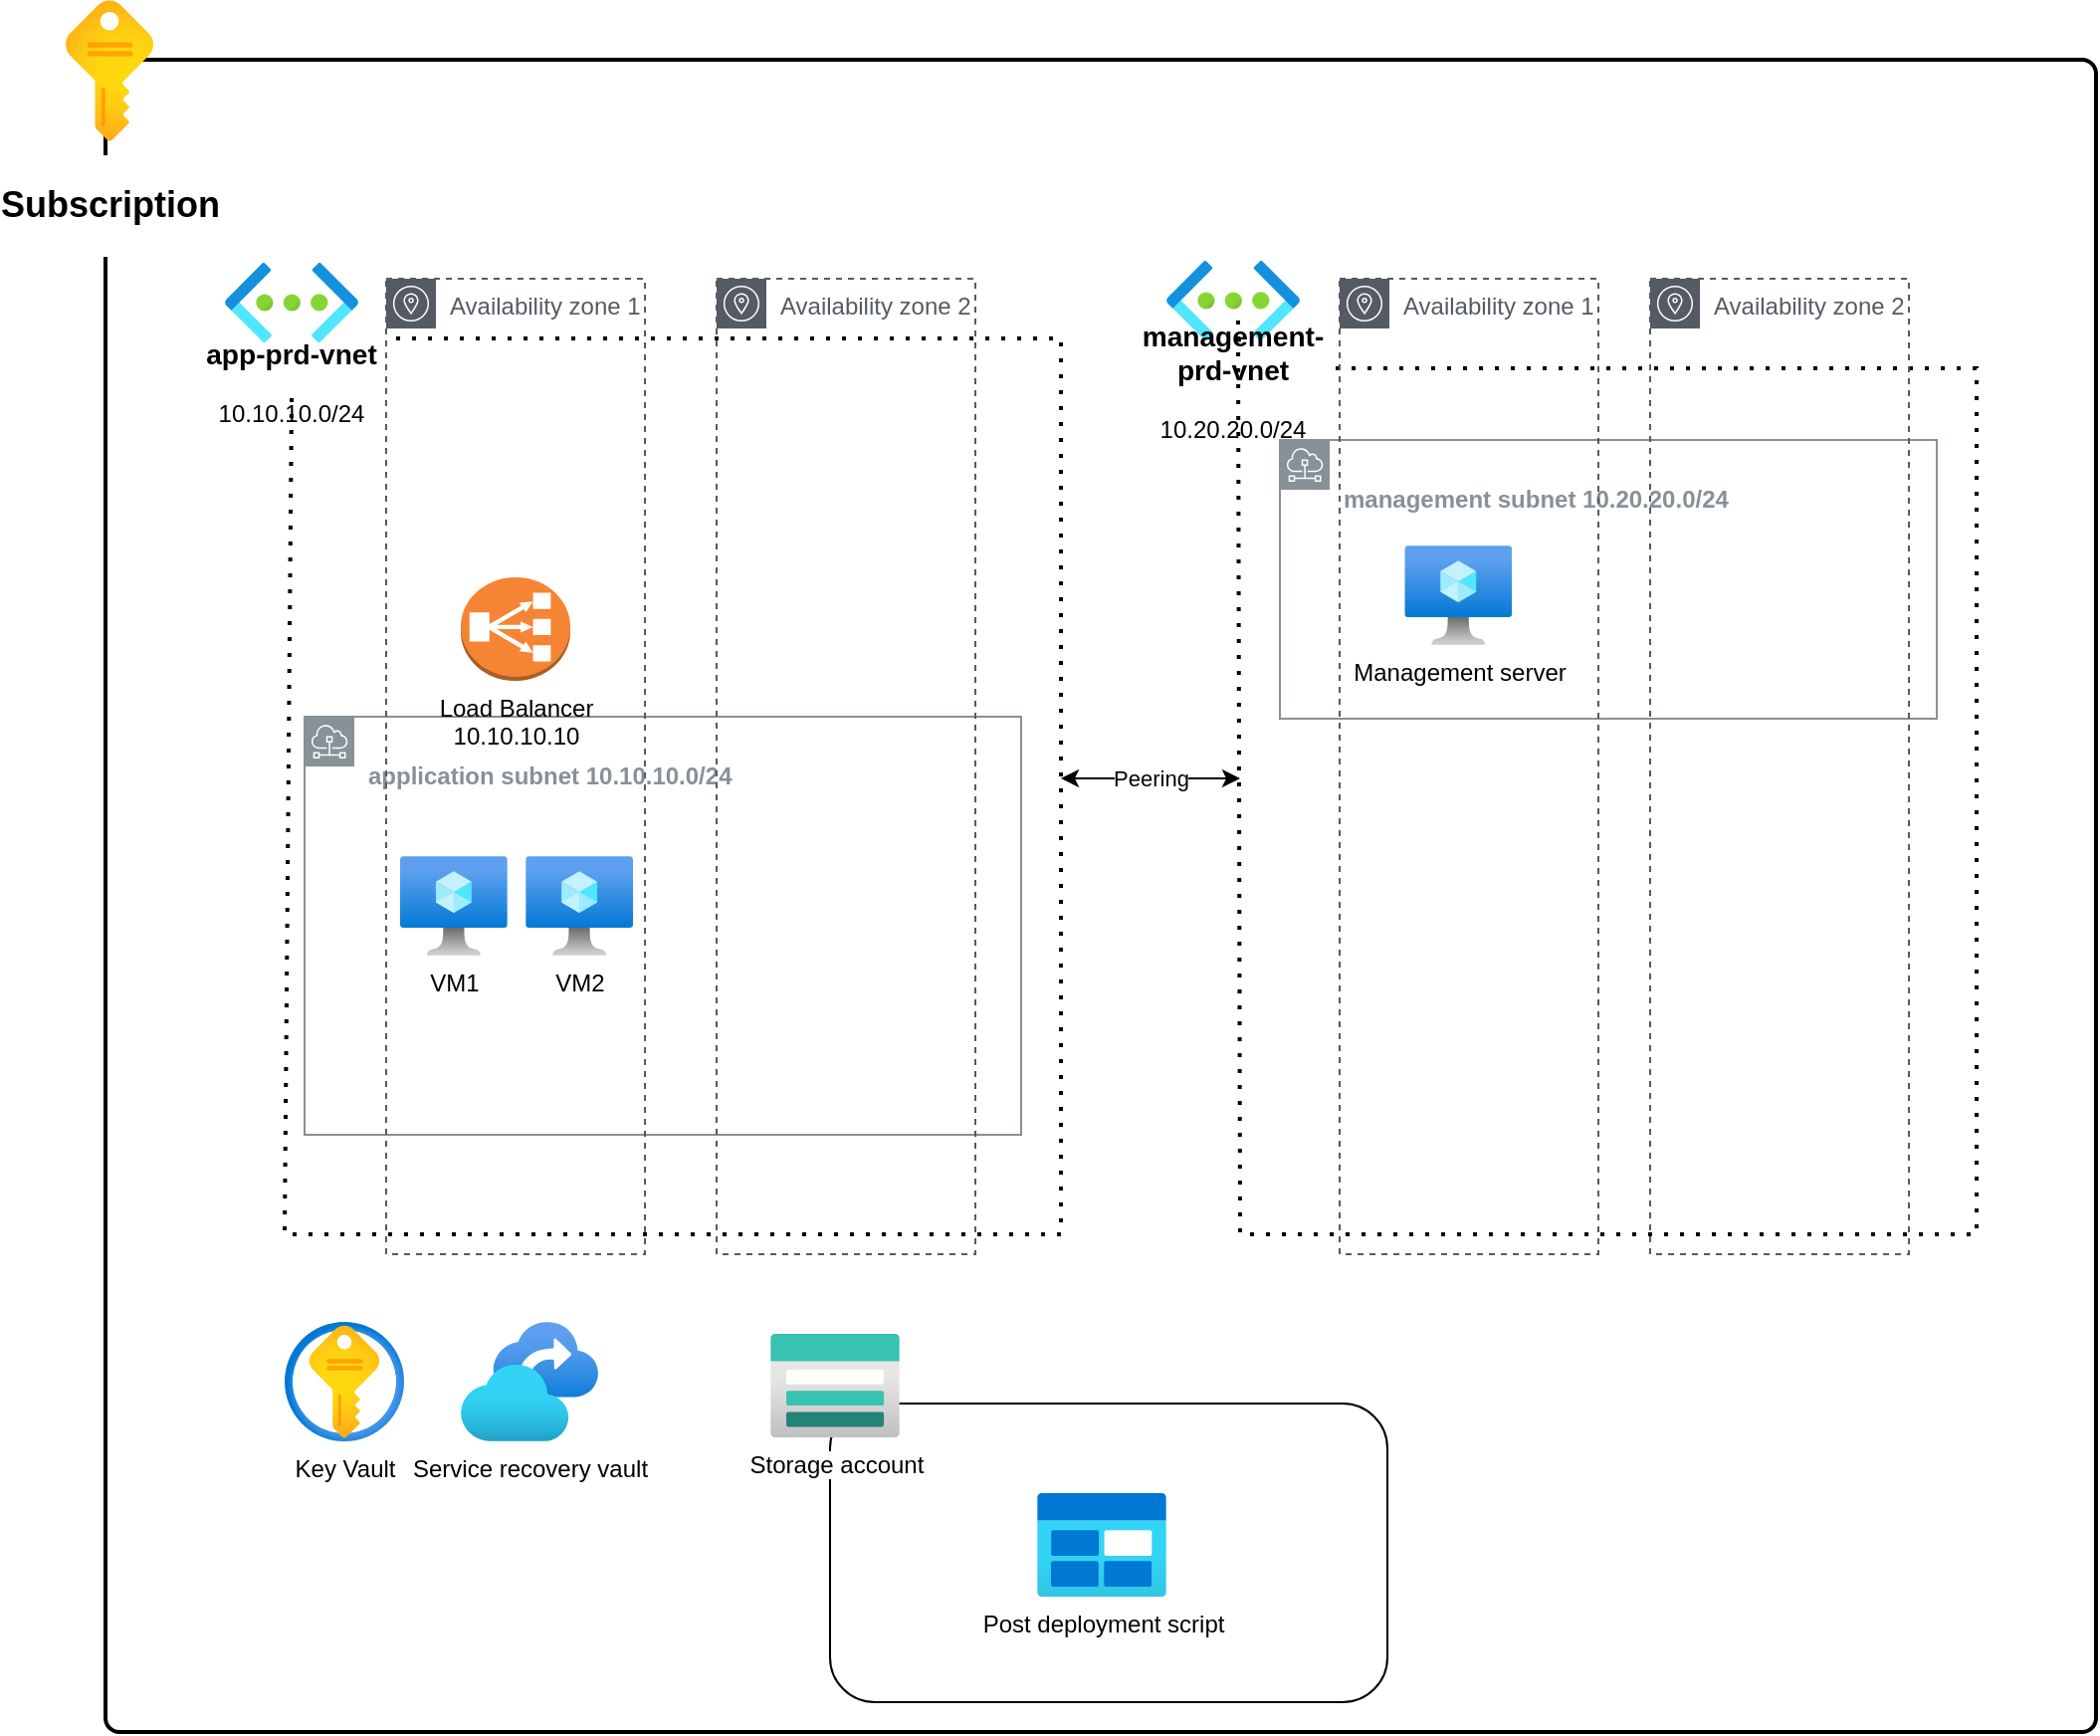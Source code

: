 <mxfile>
    <diagram name="Page-1" id="cYlu6envv1czvwRp3Ll9">
        <mxGraphModel dx="1408" dy="508" grid="1" gridSize="10" guides="1" tooltips="0" connect="1" arrows="1" fold="1" page="0" pageScale="1" pageWidth="827" pageHeight="1169" math="0" shadow="0">
            <root>
                <mxCell id="0"/>
                <mxCell id="1" parent="0"/>
                <mxCell id="RFbAg6HDRsfOQvqRXKBl-13" value="" style="rounded=1;whiteSpace=wrap;html=1;absoluteArcSize=1;arcSize=14;strokeWidth=2;" parent="1" vertex="1">
                    <mxGeometry x="-190" y="60" width="1000" height="840" as="geometry"/>
                </mxCell>
                <mxCell id="RFbAg6HDRsfOQvqRXKBl-3" value="&lt;h4&gt;application subnet 10.10.10.0/24&lt;/h4&gt;" style="sketch=0;outlineConnect=0;gradientColor=none;html=1;whiteSpace=wrap;fontSize=12;fontStyle=0;shape=mxgraph.aws4.group;grIcon=mxgraph.aws4.group_subnet;strokeColor=#879196;fillColor=none;verticalAlign=top;align=left;spacingLeft=30;fontColor=#879196;dashed=0;" parent="1" vertex="1">
                    <mxGeometry x="-90" y="390" width="360" height="210" as="geometry"/>
                </mxCell>
                <mxCell id="RFbAg6HDRsfOQvqRXKBl-2" value="" style="image;aspect=fixed;html=1;points=[];align=center;fontSize=12;image=img/lib/azure2/networking/Virtual_Networks.svg;" parent="1" vertex="1">
                    <mxGeometry x="343" y="161" width="67" height="40" as="geometry"/>
                </mxCell>
                <mxCell id="RFbAg6HDRsfOQvqRXKBl-4" value="&lt;h4&gt;management subnet 10.20.20.0/24&lt;/h4&gt;" style="sketch=0;outlineConnect=0;gradientColor=none;html=1;whiteSpace=wrap;fontSize=12;fontStyle=0;shape=mxgraph.aws4.group;grIcon=mxgraph.aws4.group_subnet;strokeColor=#879196;fillColor=none;verticalAlign=top;align=left;spacingLeft=30;fontColor=#879196;dashed=0;" parent="1" vertex="1">
                    <mxGeometry x="400" y="251" width="330" height="140" as="geometry"/>
                </mxCell>
                <mxCell id="RFbAg6HDRsfOQvqRXKBl-5" value="" style="endArrow=none;dashed=1;html=1;dashPattern=1 3;strokeWidth=2;rounded=0;entryX=0.541;entryY=1.016;entryDx=0;entryDy=0;entryPerimeter=0;" parent="1" source="RFbAg6HDRsfOQvqRXKBl-11" target="RFbAg6HDRsfOQvqRXKBl-2" edge="1">
                    <mxGeometry width="50" height="50" relative="1" as="geometry">
                        <mxPoint x="379" y="191" as="sourcePoint"/>
                        <mxPoint x="409" y="240" as="targetPoint"/>
                        <Array as="points"/>
                    </mxGeometry>
                </mxCell>
                <object label="" app-prd-vnet="" id="RFbAg6HDRsfOQvqRXKBl-6">
                    <mxCell style="image;aspect=fixed;html=1;points=[];align=center;fontSize=12;image=img/lib/azure2/networking/Virtual_Networks.svg;" parent="1" vertex="1">
                        <mxGeometry x="-130" y="162" width="67" height="40" as="geometry"/>
                    </mxCell>
                </object>
                <mxCell id="RFbAg6HDRsfOQvqRXKBl-7" value="" style="endArrow=none;dashed=1;html=1;dashPattern=1 3;strokeWidth=2;rounded=0;entryX=1;entryY=0;entryDx=0;entryDy=0;exitX=0.5;exitY=1;exitDx=0;exitDy=0;" parent="1" source="RFbAg6HDRsfOQvqRXKBl-9" target="RFbAg6HDRsfOQvqRXKBl-9" edge="1">
                    <mxGeometry width="50" height="50" relative="1" as="geometry">
                        <mxPoint x="-94" y="191" as="sourcePoint"/>
                        <mxPoint x="300" y="250" as="targetPoint"/>
                        <Array as="points">
                            <mxPoint x="-100" y="650"/>
                            <mxPoint x="290" y="650"/>
                            <mxPoint x="290" y="360"/>
                            <mxPoint x="290" y="200"/>
                        </Array>
                    </mxGeometry>
                </mxCell>
                <mxCell id="RFbAg6HDRsfOQvqRXKBl-8" value="Peering" style="endArrow=classic;startArrow=classic;html=1;rounded=0;" parent="1" edge="1">
                    <mxGeometry width="50" height="50" relative="1" as="geometry">
                        <mxPoint x="290" y="421" as="sourcePoint"/>
                        <mxPoint x="380" y="421" as="targetPoint"/>
                    </mxGeometry>
                </mxCell>
                <mxCell id="RFbAg6HDRsfOQvqRXKBl-9" value="&lt;h3&gt;app-prd-vnet&lt;/h3&gt;&lt;div&gt;10.10.10.0/24&lt;/div&gt;" style="text;strokeColor=none;align=center;fillColor=none;html=1;verticalAlign=middle;whiteSpace=wrap;rounded=0;" parent="1" vertex="1">
                    <mxGeometry x="-143" y="200" width="93" height="30" as="geometry"/>
                </mxCell>
                <mxCell id="RFbAg6HDRsfOQvqRXKBl-12" value="" style="endArrow=none;dashed=1;html=1;dashPattern=1 3;strokeWidth=2;rounded=0;entryX=1;entryY=0.5;entryDx=0;entryDy=0;" parent="1" target="RFbAg6HDRsfOQvqRXKBl-11" edge="1">
                    <mxGeometry width="50" height="50" relative="1" as="geometry">
                        <mxPoint x="379" y="191" as="sourcePoint"/>
                        <mxPoint x="379" y="191" as="targetPoint"/>
                        <Array as="points">
                            <mxPoint x="380" y="650"/>
                            <mxPoint x="750" y="650"/>
                            <mxPoint x="750" y="420"/>
                            <mxPoint x="750" y="215"/>
                        </Array>
                    </mxGeometry>
                </mxCell>
                <mxCell id="RFbAg6HDRsfOQvqRXKBl-11" value="&lt;h3&gt;management-prd-vnet&lt;/h3&gt;&lt;div&gt;10.20.20.0/24&lt;/div&gt;" style="text;strokeColor=none;align=center;fillColor=none;html=1;verticalAlign=middle;whiteSpace=wrap;rounded=0;" parent="1" vertex="1">
                    <mxGeometry x="330" y="200" width="93" height="30" as="geometry"/>
                </mxCell>
                <mxCell id="RFbAg6HDRsfOQvqRXKBl-14" value="Key Vault" style="image;aspect=fixed;html=1;points=[];align=center;fontSize=12;image=img/lib/azure2/security/Key_Vaults.svg;" parent="1" vertex="1">
                    <mxGeometry x="-100" y="694" width="60" height="60" as="geometry"/>
                </mxCell>
                <mxCell id="RFbAg6HDRsfOQvqRXKBl-16" value="&lt;h2&gt;Subscription&lt;/h2&gt;" style="image;aspect=fixed;html=1;points=[];align=center;fontSize=12;image=img/lib/azure2/general/Subscriptions.svg;" parent="1" vertex="1">
                    <mxGeometry x="-210" y="30" width="44" height="71" as="geometry"/>
                </mxCell>
                <mxCell id="RFbAg6HDRsfOQvqRXKBl-19" value="Availability zone 1" style="sketch=0;outlineConnect=0;gradientColor=none;html=1;whiteSpace=wrap;fontSize=12;fontStyle=0;shape=mxgraph.aws4.group;grIcon=mxgraph.aws4.group_availability_zone;strokeColor=#545B64;fillColor=none;verticalAlign=top;align=left;spacingLeft=30;fontColor=#545B64;dashed=1;" parent="1" vertex="1">
                    <mxGeometry x="-49" y="170" width="130" height="490" as="geometry"/>
                </mxCell>
                <mxCell id="RFbAg6HDRsfOQvqRXKBl-20" value="Availability zone 2" style="sketch=0;outlineConnect=0;gradientColor=none;html=1;whiteSpace=wrap;fontSize=12;fontStyle=0;shape=mxgraph.aws4.group;grIcon=mxgraph.aws4.group_availability_zone;strokeColor=#545B64;fillColor=none;verticalAlign=top;align=left;spacingLeft=30;fontColor=#545B64;dashed=1;" parent="1" vertex="1">
                    <mxGeometry x="117" y="170" width="130" height="490" as="geometry"/>
                </mxCell>
                <mxCell id="RFbAg6HDRsfOQvqRXKBl-21" value="Availability zone 1" style="sketch=0;outlineConnect=0;gradientColor=none;html=1;whiteSpace=wrap;fontSize=12;fontStyle=0;shape=mxgraph.aws4.group;grIcon=mxgraph.aws4.group_availability_zone;strokeColor=#545B64;fillColor=none;verticalAlign=top;align=left;spacingLeft=30;fontColor=#545B64;dashed=1;" parent="1" vertex="1">
                    <mxGeometry x="430" y="170" width="130" height="490" as="geometry"/>
                </mxCell>
                <mxCell id="RFbAg6HDRsfOQvqRXKBl-22" value="Availability zone 2" style="sketch=0;outlineConnect=0;gradientColor=none;html=1;whiteSpace=wrap;fontSize=12;fontStyle=0;shape=mxgraph.aws4.group;grIcon=mxgraph.aws4.group_availability_zone;strokeColor=#545B64;fillColor=none;verticalAlign=top;align=left;spacingLeft=30;fontColor=#545B64;dashed=1;" parent="1" vertex="1">
                    <mxGeometry x="586" y="170" width="130" height="490" as="geometry"/>
                </mxCell>
                <mxCell id="RFbAg6HDRsfOQvqRXKBl-24" value="Service recovery vault" style="image;aspect=fixed;html=1;points=[];align=center;fontSize=12;image=img/lib/azure2/migrate/Recovery_Services_Vaults.svg;" parent="1" vertex="1">
                    <mxGeometry x="-11.5" y="694" width="69" height="60" as="geometry"/>
                </mxCell>
                <mxCell id="RFbAg6HDRsfOQvqRXKBl-28" value="" style="rounded=1;whiteSpace=wrap;html=1;" parent="1" vertex="1">
                    <mxGeometry x="174" y="735" width="280" height="150" as="geometry"/>
                </mxCell>
                <mxCell id="RFbAg6HDRsfOQvqRXKBl-25" value="Post deployment script" style="image;aspect=fixed;html=1;points=[];align=center;fontSize=12;image=img/lib/azure2/general/Blob_Block.svg;" parent="1" vertex="1">
                    <mxGeometry x="278" y="780" width="65" height="52" as="geometry"/>
                </mxCell>
                <mxCell id="RFbAg6HDRsfOQvqRXKBl-23" value="Storage account" style="image;aspect=fixed;html=1;points=[];align=center;fontSize=12;image=img/lib/azure2/storage/Storage_Accounts.svg;" parent="1" vertex="1">
                    <mxGeometry x="144" y="700" width="65" height="52" as="geometry"/>
                </mxCell>
                <mxCell id="RFbAg6HDRsfOQvqRXKBl-29" value="VM1" style="image;aspect=fixed;html=1;points=[];align=center;fontSize=12;image=img/lib/azure2/compute/Virtual_Machine.svg;" parent="1" vertex="1">
                    <mxGeometry x="-42" y="460" width="53.91" height="50" as="geometry"/>
                </mxCell>
                <mxCell id="RFbAg6HDRsfOQvqRXKBl-30" value="VM2" style="image;aspect=fixed;html=1;points=[];align=center;fontSize=12;image=img/lib/azure2/compute/Virtual_Machine.svg;" parent="1" vertex="1">
                    <mxGeometry x="21.09" y="460" width="53.91" height="50" as="geometry"/>
                </mxCell>
                <mxCell id="RFbAg6HDRsfOQvqRXKBl-31" value="Management server" style="image;aspect=fixed;html=1;points=[];align=center;fontSize=12;image=img/lib/azure2/compute/Virtual_Machine.svg;" parent="1" vertex="1">
                    <mxGeometry x="462.66" y="304" width="53.91" height="50" as="geometry"/>
                </mxCell>
                <mxCell id="2" value="Load Balancer&lt;br&gt;10.10.10.10" style="outlineConnect=0;dashed=0;verticalLabelPosition=bottom;verticalAlign=top;align=center;html=1;shape=mxgraph.aws3.classic_load_balancer;fillColor=#F58534;gradientColor=none;" vertex="1" parent="1">
                    <mxGeometry x="-11.5" y="320" width="55" height="52" as="geometry"/>
                </mxCell>
            </root>
        </mxGraphModel>
    </diagram>
</mxfile>